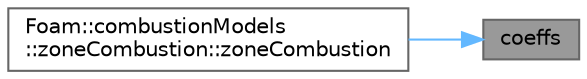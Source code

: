 digraph "coeffs"
{
 // LATEX_PDF_SIZE
  bgcolor="transparent";
  edge [fontname=Helvetica,fontsize=10,labelfontname=Helvetica,labelfontsize=10];
  node [fontname=Helvetica,fontsize=10,shape=box,height=0.2,width=0.4];
  rankdir="RL";
  Node1 [id="Node000001",label="coeffs",height=0.2,width=0.4,color="gray40", fillcolor="grey60", style="filled", fontcolor="black",tooltip=" "];
  Node1 -> Node2 [id="edge1_Node000001_Node000002",dir="back",color="steelblue1",style="solid",tooltip=" "];
  Node2 [id="Node000002",label="Foam::combustionModels\l::zoneCombustion::zoneCombustion",height=0.2,width=0.4,color="grey40", fillcolor="white", style="filled",URL="$classFoam_1_1combustionModels_1_1zoneCombustion.html#afc8a6355e1494cc85757308ee1cb37d7",tooltip=" "];
}
